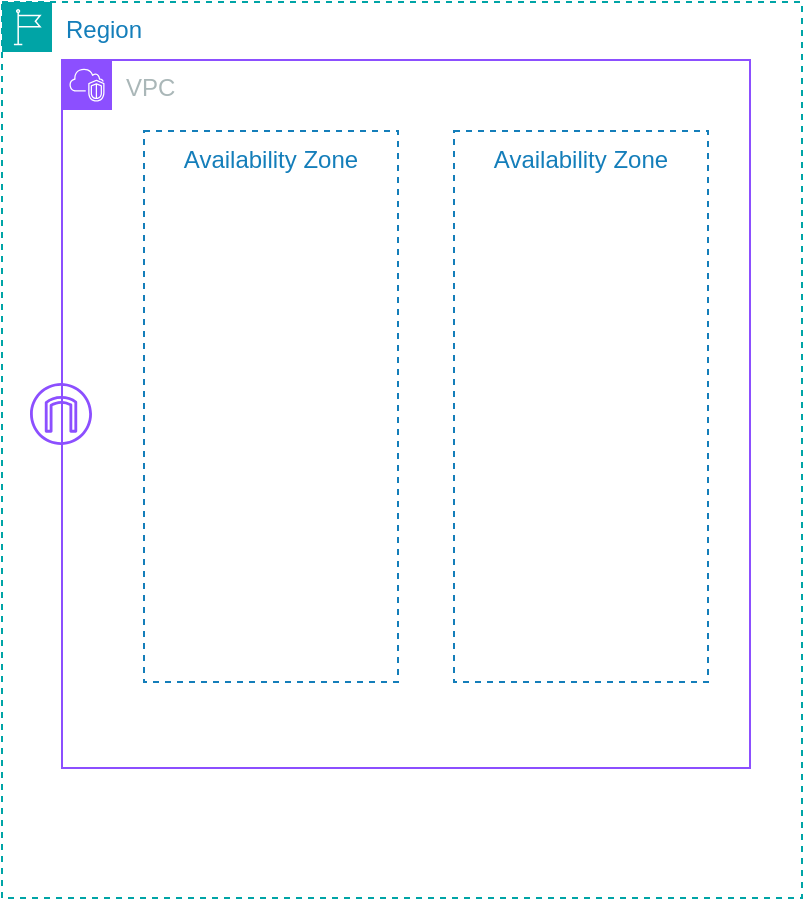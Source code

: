<mxfile version="24.8.3">
  <diagram name="Page-1" id="zKtEOlf-RX8lsUsX2hbX">
    <mxGraphModel dx="1211" dy="615" grid="0" gridSize="10" guides="1" tooltips="1" connect="1" arrows="1" fold="1" page="1" pageScale="1" pageWidth="1920" pageHeight="1200" math="0" shadow="0">
      <root>
        <mxCell id="0" />
        <mxCell id="1" parent="0" />
        <mxCell id="NY6FAFVr5IhHhDqzuG7F-9" value="Region" style="points=[[0,0],[0.25,0],[0.5,0],[0.75,0],[1,0],[1,0.25],[1,0.5],[1,0.75],[1,1],[0.75,1],[0.5,1],[0.25,1],[0,1],[0,0.75],[0,0.5],[0,0.25]];outlineConnect=0;gradientColor=none;html=1;whiteSpace=wrap;fontSize=12;fontStyle=0;container=1;pointerEvents=0;collapsible=0;recursiveResize=0;shape=mxgraph.aws4.group;grIcon=mxgraph.aws4.group_region;strokeColor=#00A4A6;fillColor=none;verticalAlign=top;align=left;spacingLeft=30;fontColor=#147EBA;dashed=1;" vertex="1" parent="1">
          <mxGeometry x="316" y="210" width="400" height="448" as="geometry" />
        </mxCell>
        <mxCell id="NY6FAFVr5IhHhDqzuG7F-7" value="VPC" style="points=[[0,0],[0.25,0],[0.5,0],[0.75,0],[1,0],[1,0.25],[1,0.5],[1,0.75],[1,1],[0.75,1],[0.5,1],[0.25,1],[0,1],[0,0.75],[0,0.5],[0,0.25]];outlineConnect=0;gradientColor=none;html=1;whiteSpace=wrap;fontSize=12;fontStyle=0;container=1;pointerEvents=0;collapsible=0;recursiveResize=0;shape=mxgraph.aws4.group;grIcon=mxgraph.aws4.group_vpc2;strokeColor=#8C4FFF;fillColor=none;verticalAlign=top;align=left;spacingLeft=30;fontColor=#AAB7B8;dashed=0;" vertex="1" parent="NY6FAFVr5IhHhDqzuG7F-9">
          <mxGeometry x="30" y="29" width="344" height="354" as="geometry" />
        </mxCell>
        <mxCell id="NY6FAFVr5IhHhDqzuG7F-3" value="Availability Zone" style="fillColor=none;strokeColor=#147EBA;dashed=1;verticalAlign=top;fontStyle=0;fontColor=#147EBA;whiteSpace=wrap;html=1;" vertex="1" parent="NY6FAFVr5IhHhDqzuG7F-7">
          <mxGeometry x="41" y="35.5" width="127" height="275.5" as="geometry" />
        </mxCell>
        <mxCell id="NY6FAFVr5IhHhDqzuG7F-14" value="Availability Zone" style="fillColor=none;strokeColor=#147EBA;dashed=1;verticalAlign=top;fontStyle=0;fontColor=#147EBA;whiteSpace=wrap;html=1;" vertex="1" parent="NY6FAFVr5IhHhDqzuG7F-7">
          <mxGeometry x="196" y="35.5" width="127" height="275.5" as="geometry" />
        </mxCell>
        <mxCell id="NY6FAFVr5IhHhDqzuG7F-15" value="" style="sketch=0;outlineConnect=0;fontColor=#232F3E;gradientColor=none;fillColor=#8C4FFF;strokeColor=none;dashed=0;verticalLabelPosition=bottom;verticalAlign=top;align=center;html=1;fontSize=12;fontStyle=0;aspect=fixed;pointerEvents=1;shape=mxgraph.aws4.internet_gateway;" vertex="1" parent="NY6FAFVr5IhHhDqzuG7F-7">
          <mxGeometry x="-16" y="161.5" width="31" height="31" as="geometry" />
        </mxCell>
      </root>
    </mxGraphModel>
  </diagram>
</mxfile>
